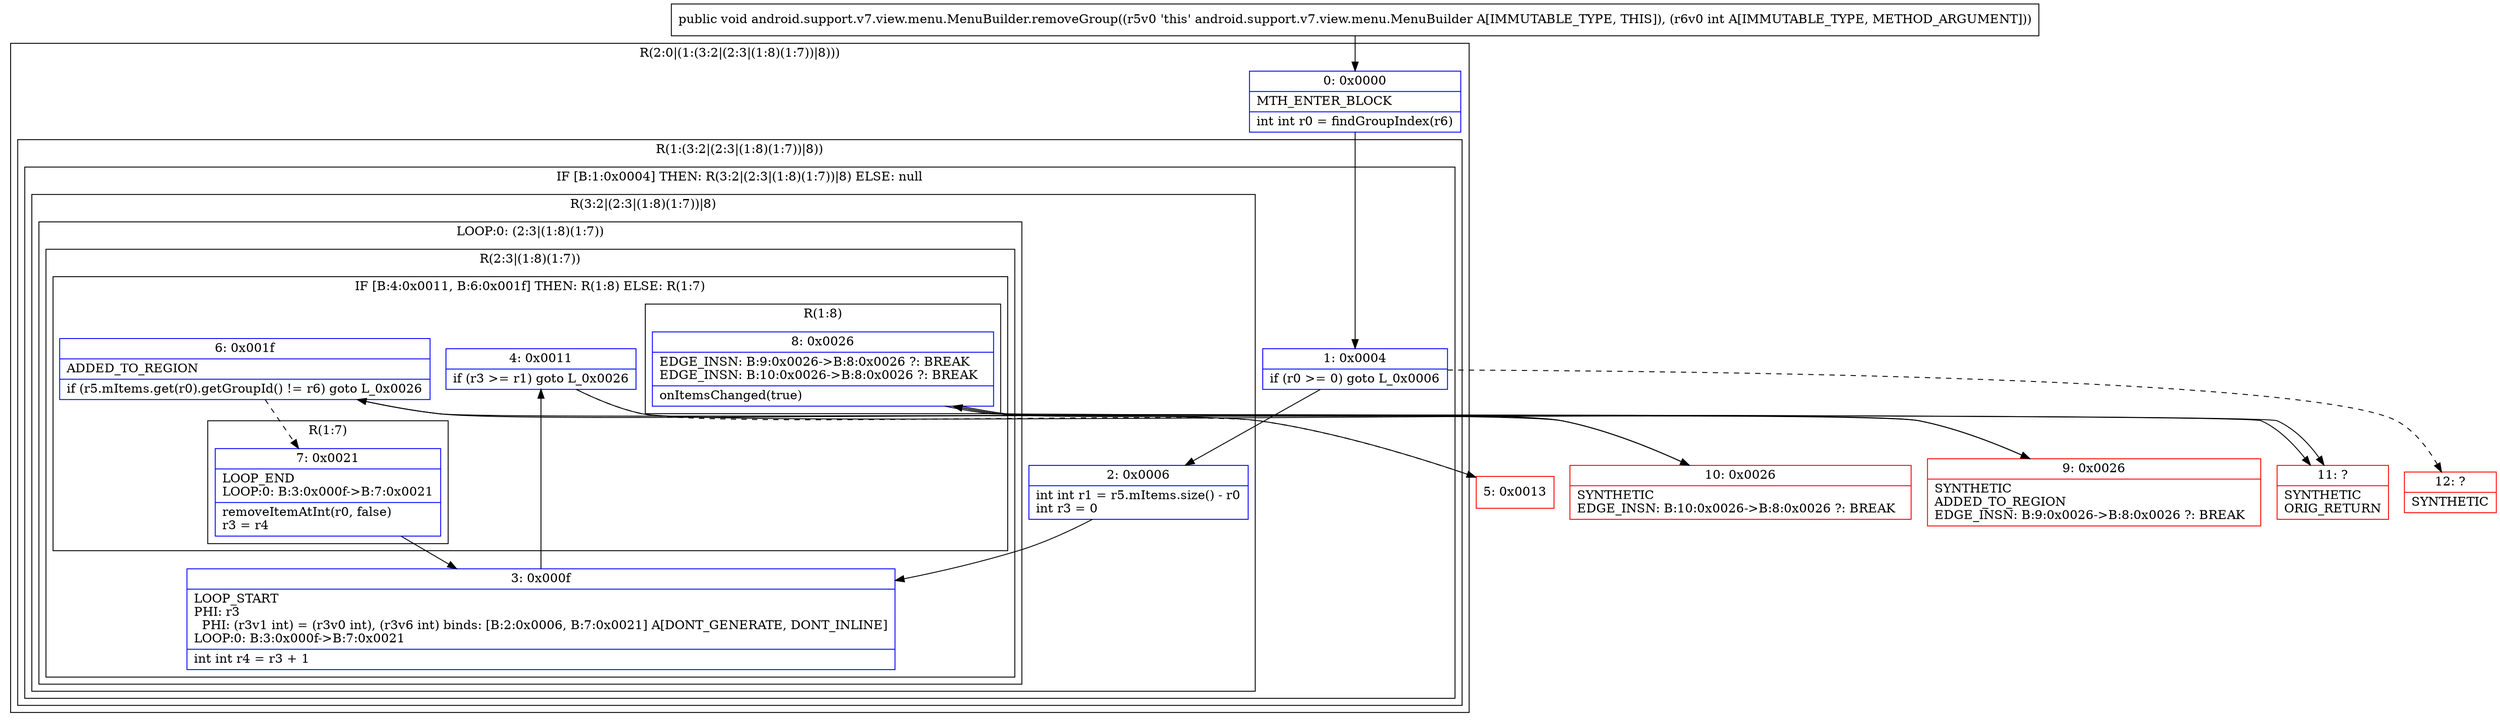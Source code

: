 digraph "CFG forandroid.support.v7.view.menu.MenuBuilder.removeGroup(I)V" {
subgraph cluster_Region_18063875 {
label = "R(2:0|(1:(3:2|(2:3|(1:8)(1:7))|8)))";
node [shape=record,color=blue];
Node_0 [shape=record,label="{0\:\ 0x0000|MTH_ENTER_BLOCK\l|int int r0 = findGroupIndex(r6)\l}"];
subgraph cluster_Region_1025647289 {
label = "R(1:(3:2|(2:3|(1:8)(1:7))|8))";
node [shape=record,color=blue];
subgraph cluster_IfRegion_214291771 {
label = "IF [B:1:0x0004] THEN: R(3:2|(2:3|(1:8)(1:7))|8) ELSE: null";
node [shape=record,color=blue];
Node_1 [shape=record,label="{1\:\ 0x0004|if (r0 \>= 0) goto L_0x0006\l}"];
subgraph cluster_Region_795287385 {
label = "R(3:2|(2:3|(1:8)(1:7))|8)";
node [shape=record,color=blue];
Node_2 [shape=record,label="{2\:\ 0x0006|int int r1 = r5.mItems.size() \- r0\lint r3 = 0\l}"];
subgraph cluster_LoopRegion_1042519111 {
label = "LOOP:0: (2:3|(1:8)(1:7))";
node [shape=record,color=blue];
subgraph cluster_Region_158687425 {
label = "R(2:3|(1:8)(1:7))";
node [shape=record,color=blue];
Node_3 [shape=record,label="{3\:\ 0x000f|LOOP_START\lPHI: r3 \l  PHI: (r3v1 int) = (r3v0 int), (r3v6 int) binds: [B:2:0x0006, B:7:0x0021] A[DONT_GENERATE, DONT_INLINE]\lLOOP:0: B:3:0x000f\-\>B:7:0x0021\l|int int r4 = r3 + 1\l}"];
subgraph cluster_IfRegion_925150173 {
label = "IF [B:4:0x0011, B:6:0x001f] THEN: R(1:8) ELSE: R(1:7)";
node [shape=record,color=blue];
Node_4 [shape=record,label="{4\:\ 0x0011|if (r3 \>= r1) goto L_0x0026\l}"];
Node_6 [shape=record,label="{6\:\ 0x001f|ADDED_TO_REGION\l|if (r5.mItems.get(r0).getGroupId() != r6) goto L_0x0026\l}"];
subgraph cluster_Region_487247455 {
label = "R(1:8)";
node [shape=record,color=blue];
Node_8 [shape=record,label="{8\:\ 0x0026|EDGE_INSN: B:9:0x0026\-\>B:8:0x0026 ?: BREAK  \lEDGE_INSN: B:10:0x0026\-\>B:8:0x0026 ?: BREAK  \l|onItemsChanged(true)\l}"];
}
subgraph cluster_Region_733676672 {
label = "R(1:7)";
node [shape=record,color=blue];
Node_7 [shape=record,label="{7\:\ 0x0021|LOOP_END\lLOOP:0: B:3:0x000f\-\>B:7:0x0021\l|removeItemAtInt(r0, false)\lr3 = r4\l}"];
}
}
}
}
Node_8 [shape=record,label="{8\:\ 0x0026|EDGE_INSN: B:9:0x0026\-\>B:8:0x0026 ?: BREAK  \lEDGE_INSN: B:10:0x0026\-\>B:8:0x0026 ?: BREAK  \l|onItemsChanged(true)\l}"];
}
}
}
}
Node_5 [shape=record,color=red,label="{5\:\ 0x0013}"];
Node_9 [shape=record,color=red,label="{9\:\ 0x0026|SYNTHETIC\lADDED_TO_REGION\lEDGE_INSN: B:9:0x0026\-\>B:8:0x0026 ?: BREAK  \l}"];
Node_10 [shape=record,color=red,label="{10\:\ 0x0026|SYNTHETIC\lEDGE_INSN: B:10:0x0026\-\>B:8:0x0026 ?: BREAK  \l}"];
Node_11 [shape=record,color=red,label="{11\:\ ?|SYNTHETIC\lORIG_RETURN\l}"];
Node_12 [shape=record,color=red,label="{12\:\ ?|SYNTHETIC\l}"];
MethodNode[shape=record,label="{public void android.support.v7.view.menu.MenuBuilder.removeGroup((r5v0 'this' android.support.v7.view.menu.MenuBuilder A[IMMUTABLE_TYPE, THIS]), (r6v0 int A[IMMUTABLE_TYPE, METHOD_ARGUMENT])) }"];
MethodNode -> Node_0;
Node_0 -> Node_1;
Node_1 -> Node_2;
Node_1 -> Node_12[style=dashed];
Node_2 -> Node_3;
Node_3 -> Node_4;
Node_4 -> Node_5[style=dashed];
Node_4 -> Node_9;
Node_6 -> Node_7[style=dashed];
Node_6 -> Node_10;
Node_8 -> Node_11;
Node_7 -> Node_3;
Node_8 -> Node_11;
Node_5 -> Node_6;
Node_9 -> Node_8;
Node_10 -> Node_8;
}

